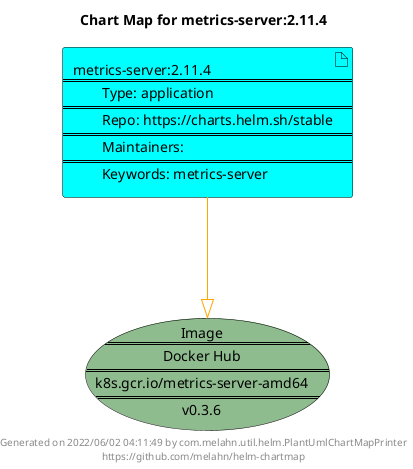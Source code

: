 @startuml
skinparam linetype ortho
skinparam backgroundColor white
skinparam usecaseBorderColor black
skinparam usecaseArrowColor LightSlateGray
skinparam artifactBorderColor black
skinparam artifactArrowColor LightSlateGray

title Chart Map for metrics-server:2.11.4

'There is one referenced Helm Chart
artifact "metrics-server:2.11.4\n====\n\tType: application\n====\n\tRepo: https://charts.helm.sh/stable\n====\n\tMaintainers: \n====\n\tKeywords: metrics-server" as metrics_server_2_11_4 #Cyan

'There is one referenced Docker Image
usecase "Image\n====\nDocker Hub\n====\nk8s.gcr.io/metrics-server-amd64\n====\nv0.3.6" as k8s_gcr_io_metrics_server_amd64_v0_3_6 #DarkSeaGreen

'Chart Dependencies
metrics_server_2_11_4--[#orange]-|>k8s_gcr_io_metrics_server_amd64_v0_3_6

center footer Generated on 2022/06/02 04:11:49 by com.melahn.util.helm.PlantUmlChartMapPrinter\nhttps://github.com/melahn/helm-chartmap
@enduml
